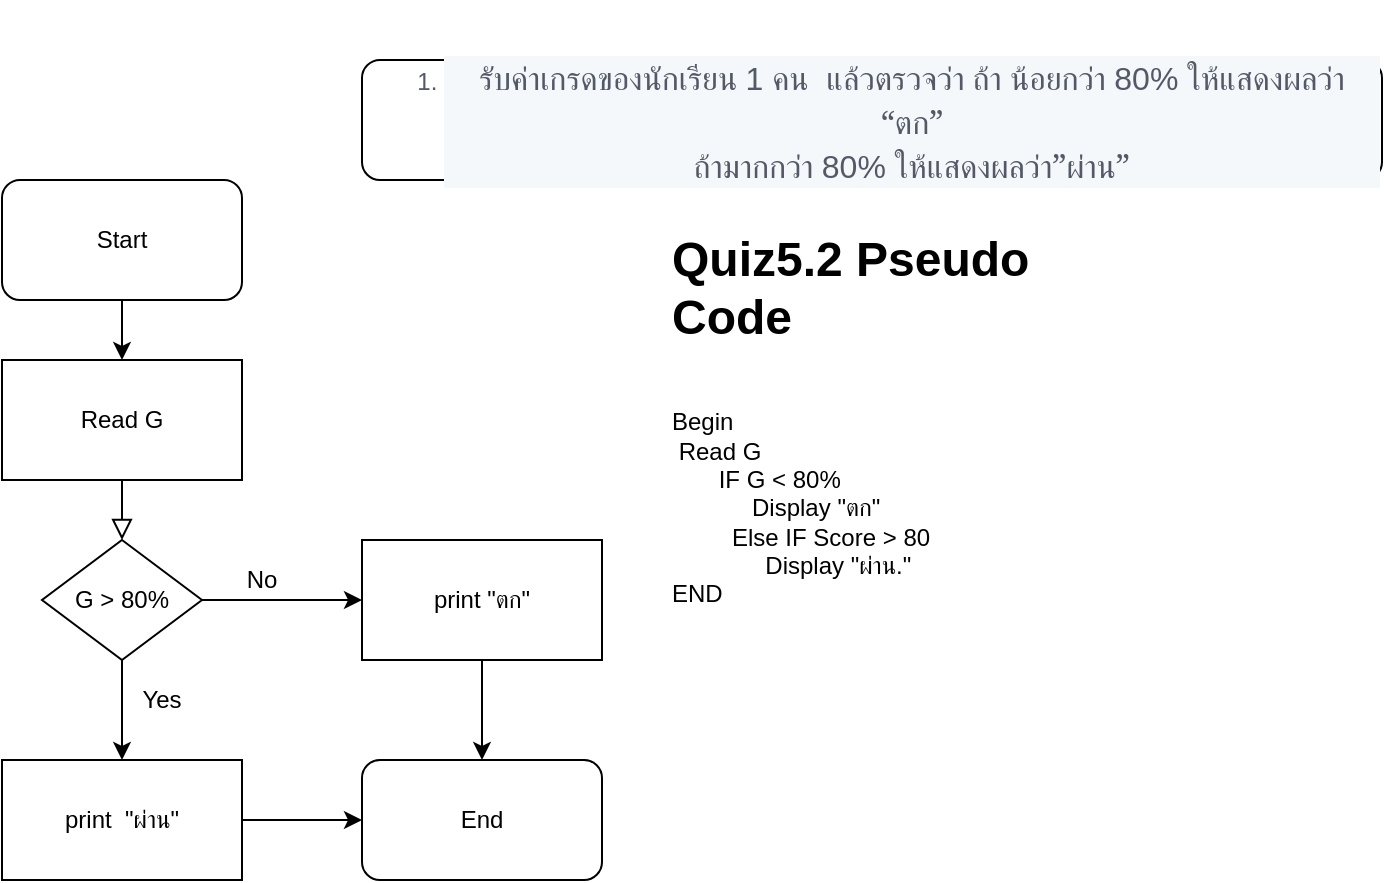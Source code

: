 <mxfile version="13.8.6" type="github">
  <diagram id="C5RBs43oDa-KdzZeNtuy" name="Page-1">
    <mxGraphModel dx="1038" dy="1749" grid="1" gridSize="10" guides="1" tooltips="1" connect="1" arrows="1" fold="1" page="1" pageScale="1" pageWidth="827" pageHeight="1169" math="0" shadow="0">
      <root>
        <mxCell id="WIyWlLk6GJQsqaUBKTNV-0" />
        <mxCell id="WIyWlLk6GJQsqaUBKTNV-1" parent="WIyWlLk6GJQsqaUBKTNV-0" />
        <mxCell id="WIyWlLk6GJQsqaUBKTNV-2" value="" style="rounded=0;html=1;jettySize=auto;orthogonalLoop=1;fontSize=11;endArrow=block;endFill=0;endSize=8;strokeWidth=1;shadow=0;labelBackgroundColor=none;edgeStyle=orthogonalEdgeStyle;" parent="WIyWlLk6GJQsqaUBKTNV-1" edge="1">
          <mxGeometry relative="1" as="geometry">
            <mxPoint x="220" y="180" as="sourcePoint" />
            <mxPoint x="220" y="230" as="targetPoint" />
          </mxGeometry>
        </mxCell>
        <mxCell id="2OM3Sqdl-FBk8BSKAfIL-2" value="Read G" style="rounded=0;whiteSpace=wrap;html=1;" parent="WIyWlLk6GJQsqaUBKTNV-1" vertex="1">
          <mxGeometry x="160" y="140" width="120" height="60" as="geometry" />
        </mxCell>
        <mxCell id="2OM3Sqdl-FBk8BSKAfIL-20" value="" style="edgeStyle=orthogonalEdgeStyle;rounded=0;orthogonalLoop=1;jettySize=auto;html=1;" parent="WIyWlLk6GJQsqaUBKTNV-1" source="2OM3Sqdl-FBk8BSKAfIL-4" target="2OM3Sqdl-FBk8BSKAfIL-2" edge="1">
          <mxGeometry relative="1" as="geometry" />
        </mxCell>
        <object label="Start" id="2OM3Sqdl-FBk8BSKAfIL-4">
          <mxCell style="rounded=1;whiteSpace=wrap;html=1;" parent="WIyWlLk6GJQsqaUBKTNV-1" vertex="1">
            <mxGeometry x="160" y="50" width="120" height="60" as="geometry" />
          </mxCell>
        </object>
        <mxCell id="2OM3Sqdl-FBk8BSKAfIL-6" value="&lt;ol start=&quot;1&quot; type=&quot;1&quot;&gt;&lt;br/&gt; &lt;li class=&quot;MsoNormal&quot; style=&quot;color: #535967 ; line-height: normal ; background: #f4f8fa&quot;&gt;&lt;span lang=&quot;TH&quot; style=&quot;font-size: 12.0pt ; font-family: &amp;#34;angsana new&amp;#34; , &amp;#34;serif&amp;#34;&quot;&gt;รับค่าเกรดของนักเรียน &lt;/span&gt;&lt;span style=&quot;font-size: 12.0pt ; font-family: &amp;#34;arial&amp;#34; , &amp;#34;sans-serif&amp;#34;&quot;&gt;1 &lt;/span&gt;&lt;span lang=&quot;TH&quot; style=&quot;font-size: 12.0pt ; font-family: &amp;#34;angsana new&amp;#34; , &amp;#34;serif&amp;#34;&quot;&gt;คน&lt;/span&gt;&lt;span style=&quot;font-size: 12.0pt ; font-family: &amp;#34;arial&amp;#34; , &amp;#34;sans-serif&amp;#34;&quot;&gt;&amp;nbsp; &lt;/span&gt;&lt;span lang=&quot;TH&quot; style=&quot;font-size: 12.0pt ; font-family: &amp;#34;angsana new&amp;#34; , &amp;#34;serif&amp;#34;&quot;&gt;แล้วตรวจว่า ถ้า น้อยกว่า &lt;/span&gt;&lt;span style=&quot;font-size: 12.0pt ; font-family: &amp;#34;arial&amp;#34; , &amp;#34;sans-serif&amp;#34;&quot;&gt;80% &lt;/span&gt;&lt;span lang=&quot;TH&quot; style=&quot;font-size: 12.0pt ; font-family: &amp;#34;angsana new&amp;#34; , &amp;#34;serif&amp;#34;&quot;&gt;ให้แสดงผลว่า “ตก”&lt;br/&gt;     ถ้ามากกว่า &lt;/span&gt;&lt;span style=&quot;font-size: 12.0pt ; font-family: &amp;#34;arial&amp;#34; , &amp;#34;sans-serif&amp;#34;&quot;&gt;80% &lt;/span&gt;&lt;span lang=&quot;TH&quot; style=&quot;font-size: 12.0pt ; font-family: &amp;#34;angsana new&amp;#34; , &amp;#34;serif&amp;#34;&quot;&gt;ให้แสดงผลว่า”ผ่าน”&lt;/span&gt;&lt;span style=&quot;font-size: 12.0pt ; font-family: &amp;#34;arial&amp;#34; , &amp;#34;sans-serif&amp;#34;&quot;&gt;&lt;/span&gt;&lt;/li&gt;&lt;br/&gt;&lt;/ol&gt;" style="rounded=1;whiteSpace=wrap;html=1;" parent="WIyWlLk6GJQsqaUBKTNV-1" vertex="1">
          <mxGeometry x="340" y="-10" width="510" height="60" as="geometry" />
        </mxCell>
        <mxCell id="2OM3Sqdl-FBk8BSKAfIL-7" style="edgeStyle=orthogonalEdgeStyle;rounded=0;orthogonalLoop=1;jettySize=auto;html=1;exitX=0.5;exitY=1;exitDx=0;exitDy=0;" parent="WIyWlLk6GJQsqaUBKTNV-1" source="2OM3Sqdl-FBk8BSKAfIL-4" target="2OM3Sqdl-FBk8BSKAfIL-4" edge="1">
          <mxGeometry relative="1" as="geometry" />
        </mxCell>
        <mxCell id="2OM3Sqdl-FBk8BSKAfIL-15" value="" style="edgeStyle=orthogonalEdgeStyle;rounded=0;orthogonalLoop=1;jettySize=auto;html=1;" parent="WIyWlLk6GJQsqaUBKTNV-1" source="2OM3Sqdl-FBk8BSKAfIL-8" target="2OM3Sqdl-FBk8BSKAfIL-9" edge="1">
          <mxGeometry relative="1" as="geometry" />
        </mxCell>
        <mxCell id="2OM3Sqdl-FBk8BSKAfIL-16" value="" style="edgeStyle=orthogonalEdgeStyle;rounded=0;orthogonalLoop=1;jettySize=auto;html=1;entryX=0;entryY=0.5;entryDx=0;entryDy=0;" parent="WIyWlLk6GJQsqaUBKTNV-1" source="2OM3Sqdl-FBk8BSKAfIL-8" target="2OM3Sqdl-FBk8BSKAfIL-10" edge="1">
          <mxGeometry relative="1" as="geometry" />
        </mxCell>
        <mxCell id="2OM3Sqdl-FBk8BSKAfIL-8" value="G &amp;gt; 80%" style="rhombus;whiteSpace=wrap;html=1;" parent="WIyWlLk6GJQsqaUBKTNV-1" vertex="1">
          <mxGeometry x="180" y="230" width="80" height="60" as="geometry" />
        </mxCell>
        <mxCell id="2OM3Sqdl-FBk8BSKAfIL-18" value="" style="edgeStyle=orthogonalEdgeStyle;rounded=0;orthogonalLoop=1;jettySize=auto;html=1;" parent="WIyWlLk6GJQsqaUBKTNV-1" source="2OM3Sqdl-FBk8BSKAfIL-9" target="2OM3Sqdl-FBk8BSKAfIL-11" edge="1">
          <mxGeometry relative="1" as="geometry" />
        </mxCell>
        <mxCell id="2OM3Sqdl-FBk8BSKAfIL-9" value="print&amp;nbsp; &quot;ผ่าน&quot;" style="rounded=0;whiteSpace=wrap;html=1;" parent="WIyWlLk6GJQsqaUBKTNV-1" vertex="1">
          <mxGeometry x="160" y="340" width="120" height="60" as="geometry" />
        </mxCell>
        <mxCell id="2OM3Sqdl-FBk8BSKAfIL-17" value="" style="edgeStyle=orthogonalEdgeStyle;rounded=0;orthogonalLoop=1;jettySize=auto;html=1;" parent="WIyWlLk6GJQsqaUBKTNV-1" source="2OM3Sqdl-FBk8BSKAfIL-10" target="2OM3Sqdl-FBk8BSKAfIL-11" edge="1">
          <mxGeometry relative="1" as="geometry" />
        </mxCell>
        <mxCell id="2OM3Sqdl-FBk8BSKAfIL-10" value="print &quot;ตก&quot;" style="rounded=0;whiteSpace=wrap;html=1;" parent="WIyWlLk6GJQsqaUBKTNV-1" vertex="1">
          <mxGeometry x="340" y="230" width="120" height="60" as="geometry" />
        </mxCell>
        <mxCell id="2OM3Sqdl-FBk8BSKAfIL-11" value="End" style="rounded=1;whiteSpace=wrap;html=1;" parent="WIyWlLk6GJQsqaUBKTNV-1" vertex="1">
          <mxGeometry x="340" y="340" width="120" height="60" as="geometry" />
        </mxCell>
        <mxCell id="2OM3Sqdl-FBk8BSKAfIL-12" value="Yes" style="text;html=1;strokeColor=none;fillColor=none;align=center;verticalAlign=middle;whiteSpace=wrap;rounded=0;" parent="WIyWlLk6GJQsqaUBKTNV-1" vertex="1">
          <mxGeometry x="220" y="300" width="40" height="20" as="geometry" />
        </mxCell>
        <mxCell id="2OM3Sqdl-FBk8BSKAfIL-13" value="No" style="text;html=1;strokeColor=none;fillColor=none;align=center;verticalAlign=middle;whiteSpace=wrap;rounded=0;" parent="WIyWlLk6GJQsqaUBKTNV-1" vertex="1">
          <mxGeometry x="270" y="240" width="40" height="20" as="geometry" />
        </mxCell>
        <mxCell id="RIhIy9c6gUTwB6WOprVY-0" value="&lt;h1&gt;Quiz5.2 Pseudo Code&lt;/h1&gt;&lt;div&gt;&lt;br&gt;&lt;/div&gt;&lt;div&gt;Begin&lt;/div&gt;&lt;div&gt;&amp;nbsp;Read G&lt;/div&gt;&lt;div&gt;&amp;nbsp; &lt;span&gt;&amp;nbsp; &amp;nbsp; &amp;nbsp;IF G &amp;lt; 80%&lt;/span&gt;&lt;/div&gt;&lt;div&gt;&amp;nbsp; &amp;nbsp; &amp;nbsp; &amp;nbsp; &amp;nbsp; &amp;nbsp; Display &quot;ตก&quot;&lt;/div&gt;&lt;div&gt;&amp;nbsp; &amp;nbsp; &amp;nbsp; &amp;nbsp; &amp;nbsp;Else IF Score &amp;gt; 80&lt;/div&gt;&lt;div&gt;&amp;nbsp; &amp;nbsp; &amp;nbsp; &amp;nbsp; &amp;nbsp; &amp;nbsp; &amp;nbsp; Display &quot;ผ่าน.&quot;&lt;/div&gt;&lt;div&gt;END&lt;/div&gt;" style="text;html=1;strokeColor=none;fillColor=none;spacing=5;spacingTop=-20;whiteSpace=wrap;overflow=hidden;rounded=0;" vertex="1" parent="WIyWlLk6GJQsqaUBKTNV-1">
          <mxGeometry x="490" y="70" width="220" height="230" as="geometry" />
        </mxCell>
      </root>
    </mxGraphModel>
  </diagram>
</mxfile>
